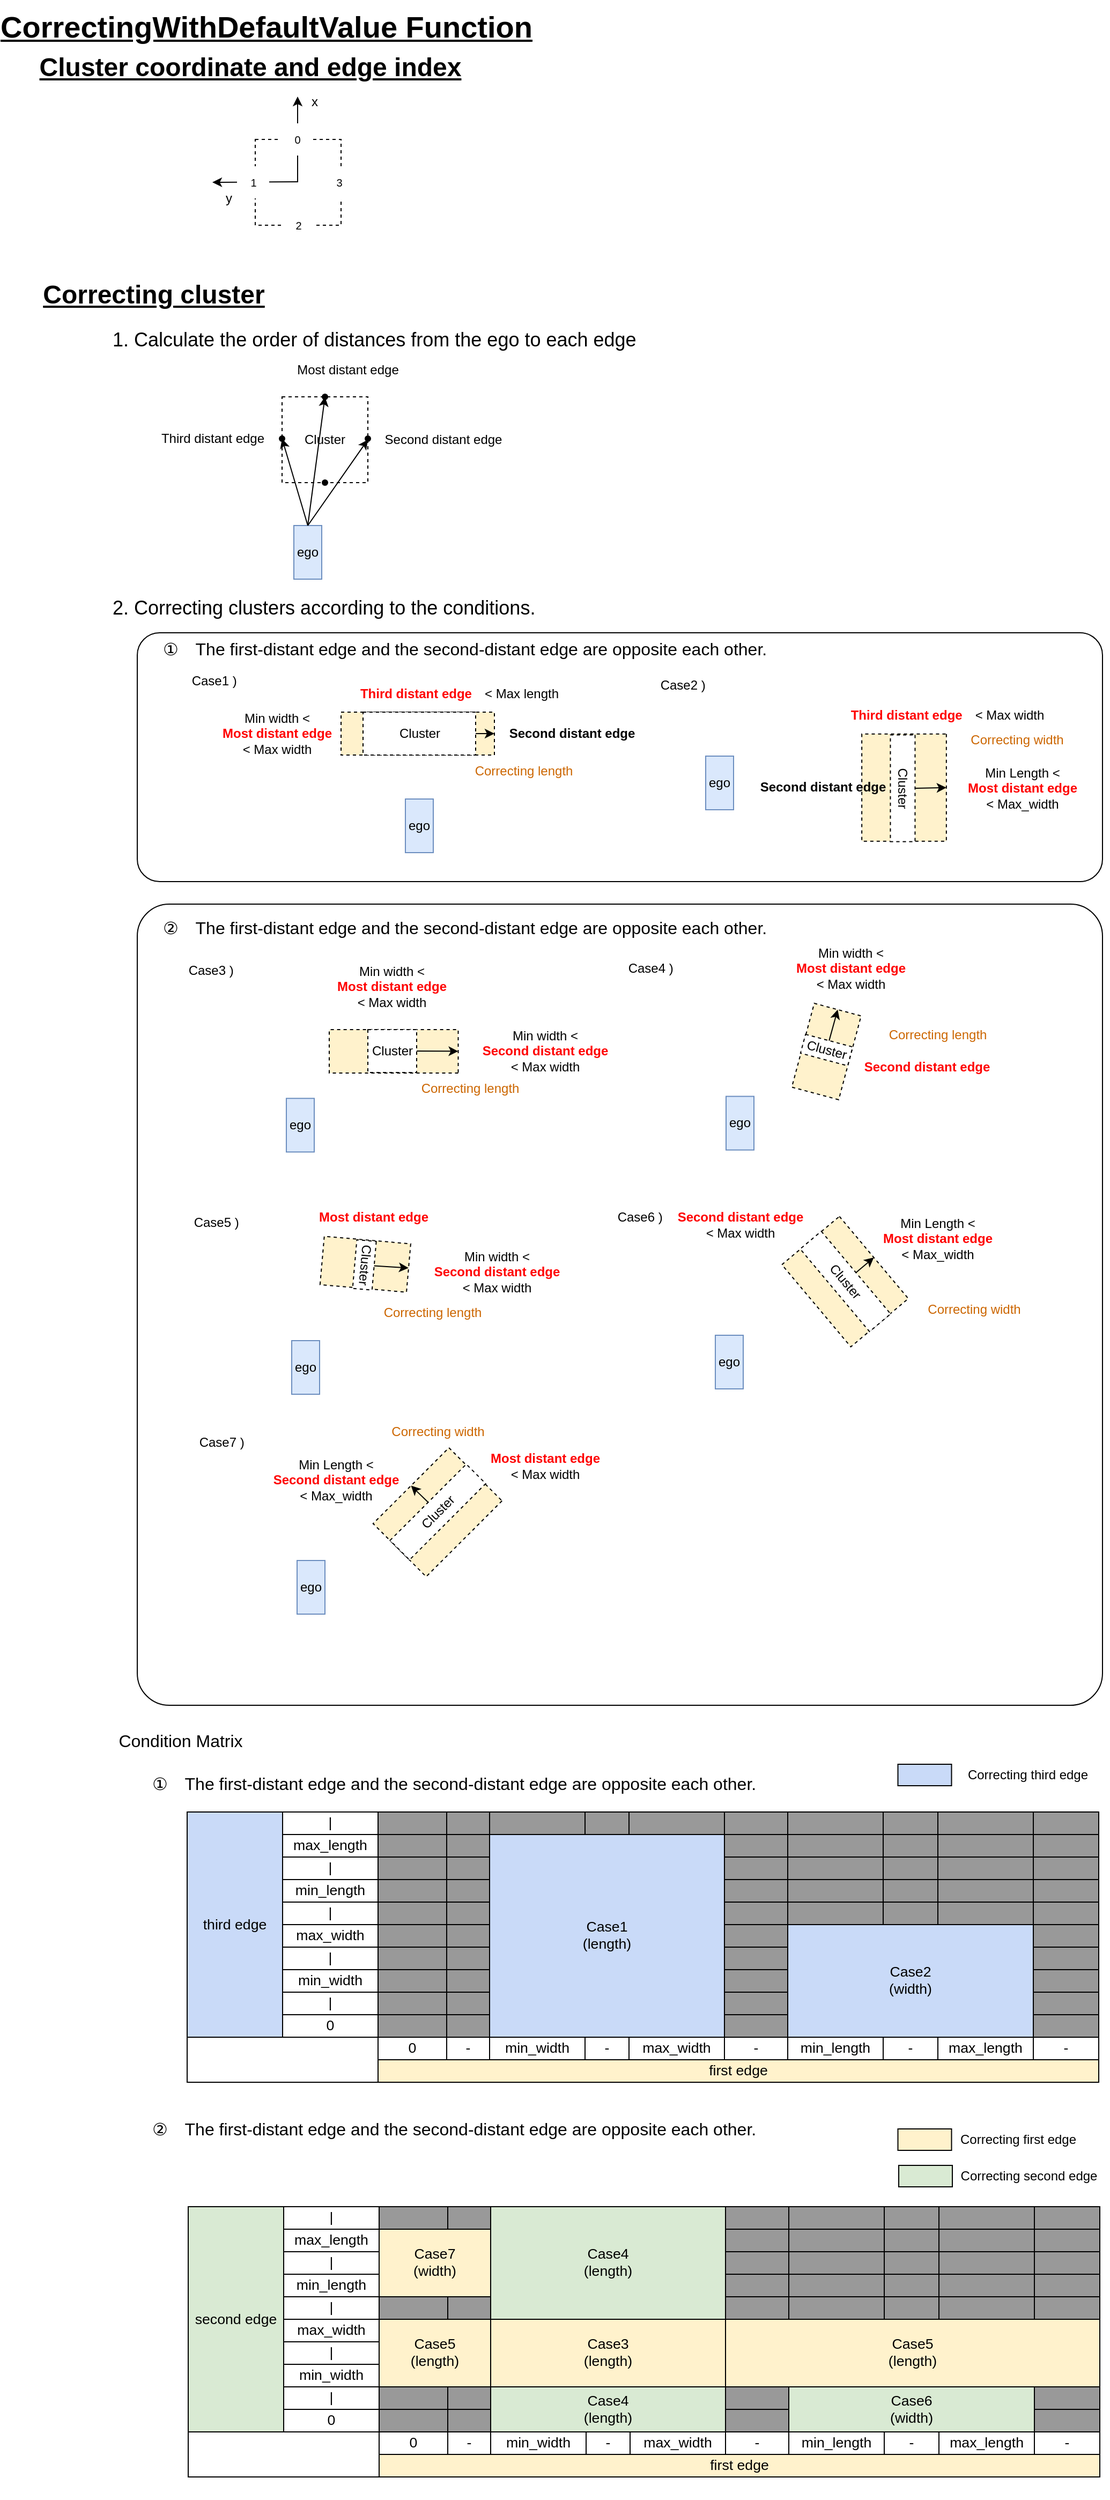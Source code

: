 <mxfile version="28.2.5">
  <diagram name="ページ1" id="j_hMBZld5_05nCal8aB9">
    <mxGraphModel dx="2646" dy="2359" grid="1" gridSize="10" guides="1" tooltips="1" connect="1" arrows="1" fold="1" page="1" pageScale="1" pageWidth="827" pageHeight="1169" math="0" shadow="0">
      <root>
        <mxCell id="0" />
        <mxCell id="1" parent="0" />
        <mxCell id="FwCyTd_7kNOz-foQ6KAE-68" value="" style="rounded=1;whiteSpace=wrap;html=1;arcSize=4;" parent="1" vertex="1">
          <mxGeometry x="90" y="833" width="900" height="747" as="geometry" />
        </mxCell>
        <mxCell id="FwCyTd_7kNOz-foQ6KAE-67" value="" style="rounded=1;whiteSpace=wrap;html=1;arcSize=9;" parent="1" vertex="1">
          <mxGeometry x="90" y="580" width="900" height="232" as="geometry" />
        </mxCell>
        <mxCell id="FwCyTd_7kNOz-foQ6KAE-53" value="" style="rounded=0;whiteSpace=wrap;html=1;dashed=1;fillColor=#fff2cc;strokeColor=#000000;rotation=90;" parent="1" vertex="1">
          <mxGeometry x="755" y="685" width="100" height="78.84" as="geometry" />
        </mxCell>
        <mxCell id="FwCyTd_7kNOz-foQ6KAE-50" value="" style="rounded=0;whiteSpace=wrap;html=1;dashed=1;fillColor=#fff2cc;strokeColor=#000000;" parent="1" vertex="1">
          <mxGeometry x="280" y="654" width="143" height="40" as="geometry" />
        </mxCell>
        <mxCell id="UAOmXshgllg194ChgvtE-7" value="" style="rounded=0;whiteSpace=wrap;html=1;dashed=1;" parent="1" vertex="1">
          <mxGeometry x="200" y="120" width="80" height="80" as="geometry" />
        </mxCell>
        <mxCell id="UAOmXshgllg194ChgvtE-2" value="" style="endArrow=classic;html=1;rounded=0;" parent="1" edge="1">
          <mxGeometry width="50" height="50" relative="1" as="geometry">
            <mxPoint x="239.5" y="160" as="sourcePoint" />
            <mxPoint x="239.5" y="80" as="targetPoint" />
          </mxGeometry>
        </mxCell>
        <mxCell id="FwCyTd_7kNOz-foQ6KAE-1" value="x" style="text;html=1;align=center;verticalAlign=middle;resizable=0;points=[];autosize=1;strokeColor=none;fillColor=none;" parent="1" vertex="1">
          <mxGeometry x="240" y="70" width="30" height="30" as="geometry" />
        </mxCell>
        <mxCell id="FwCyTd_7kNOz-foQ6KAE-2" value="" style="endArrow=classic;html=1;rounded=0;" parent="1" edge="1">
          <mxGeometry width="50" height="50" relative="1" as="geometry">
            <mxPoint x="240" y="159.5" as="sourcePoint" />
            <mxPoint x="160" y="160" as="targetPoint" />
          </mxGeometry>
        </mxCell>
        <mxCell id="FwCyTd_7kNOz-foQ6KAE-3" value="y" style="text;html=1;align=center;verticalAlign=middle;resizable=0;points=[];autosize=1;strokeColor=none;fillColor=none;" parent="1" vertex="1">
          <mxGeometry x="160" y="160" width="30" height="30" as="geometry" />
        </mxCell>
        <mxCell id="FwCyTd_7kNOz-foQ6KAE-4" value="0" style="text;html=1;align=center;verticalAlign=middle;resizable=0;points=[];autosize=1;fontSize=10;fillColor=default;" parent="1" vertex="1">
          <mxGeometry x="224" y="105" width="30" height="30" as="geometry" />
        </mxCell>
        <mxCell id="FwCyTd_7kNOz-foQ6KAE-5" value="1" style="text;html=1;align=center;verticalAlign=middle;resizable=0;points=[];autosize=1;fontSize=10;fillColor=default;" parent="1" vertex="1">
          <mxGeometry x="183" y="145" width="30" height="30" as="geometry" />
        </mxCell>
        <mxCell id="FwCyTd_7kNOz-foQ6KAE-6" value="2" style="text;html=1;align=center;verticalAlign=middle;resizable=0;points=[];autosize=1;fontSize=10;fillColor=default;" parent="1" vertex="1">
          <mxGeometry x="225" y="185" width="30" height="30" as="geometry" />
        </mxCell>
        <mxCell id="FwCyTd_7kNOz-foQ6KAE-7" value="3" style="text;html=1;align=center;verticalAlign=middle;resizable=0;points=[];autosize=1;fontSize=10;fillColor=default;" parent="1" vertex="1">
          <mxGeometry x="263" y="145" width="30" height="30" as="geometry" />
        </mxCell>
        <mxCell id="FwCyTd_7kNOz-foQ6KAE-8" value="Cluster coordinate and edge index" style="text;html=1;align=center;verticalAlign=middle;resizable=0;points=[];autosize=1;strokeColor=none;fillColor=none;fontStyle=5;fontSize=24;" parent="1" vertex="1">
          <mxGeometry y="33" width="390" height="40" as="geometry" />
        </mxCell>
        <mxCell id="FwCyTd_7kNOz-foQ6KAE-9" value="Correcting cluster" style="text;html=1;align=center;verticalAlign=middle;resizable=0;points=[];autosize=1;strokeColor=none;fillColor=none;fontStyle=5;fontSize=24;" parent="1" vertex="1">
          <mxGeometry y="245" width="210" height="40" as="geometry" />
        </mxCell>
        <mxCell id="FwCyTd_7kNOz-foQ6KAE-10" value="Cluster" style="rounded=0;whiteSpace=wrap;html=1;dashed=1;" parent="1" vertex="1">
          <mxGeometry x="225" y="360" width="80" height="80" as="geometry" />
        </mxCell>
        <mxCell id="FwCyTd_7kNOz-foQ6KAE-11" value="1. Calculate the order of distances from the ego to each edge" style="text;whiteSpace=wrap;fontSize=18;" parent="1" vertex="1">
          <mxGeometry x="65" y="290" width="505" height="30" as="geometry" />
        </mxCell>
        <mxCell id="FwCyTd_7kNOz-foQ6KAE-15" value="ego" style="shape=loopLimit;whiteSpace=wrap;html=1;size=0;fillColor=#dae8fc;strokeColor=#6c8ebf;" parent="1" vertex="1">
          <mxGeometry x="236" y="480" width="26" height="50" as="geometry" />
        </mxCell>
        <mxCell id="FwCyTd_7kNOz-foQ6KAE-17" value="" style="endArrow=classic;html=1;rounded=0;exitDx=0;exitDy=0;entryX=0.5;entryY=0;entryDx=0;entryDy=0;" parent="1" source="FwCyTd_7kNOz-foQ6KAE-19" target="FwCyTd_7kNOz-foQ6KAE-10" edge="1">
          <mxGeometry width="50" height="50" relative="1" as="geometry">
            <mxPoint x="346" y="510" as="sourcePoint" />
            <mxPoint x="396" y="460" as="targetPoint" />
          </mxGeometry>
        </mxCell>
        <mxCell id="FwCyTd_7kNOz-foQ6KAE-18" value="Most distant edge" style="text;html=1;align=center;verticalAlign=middle;resizable=0;points=[];autosize=1;strokeColor=none;fillColor=none;" parent="1" vertex="1">
          <mxGeometry x="226" y="320" width="120" height="30" as="geometry" />
        </mxCell>
        <mxCell id="FwCyTd_7kNOz-foQ6KAE-20" value="" style="endArrow=classic;html=1;rounded=0;exitX=0.5;exitY=0;exitDx=0;exitDy=0;entryDx=0;entryDy=0;" parent="1" source="FwCyTd_7kNOz-foQ6KAE-15" target="FwCyTd_7kNOz-foQ6KAE-19" edge="1">
          <mxGeometry width="50" height="50" relative="1" as="geometry">
            <mxPoint x="249" y="480" as="sourcePoint" />
            <mxPoint x="265" y="360" as="targetPoint" />
          </mxGeometry>
        </mxCell>
        <mxCell id="FwCyTd_7kNOz-foQ6KAE-19" value="" style="shape=waypoint;sketch=0;size=6;pointerEvents=1;points=[];fillColor=none;resizable=0;rotatable=0;perimeter=centerPerimeter;snapToPoint=1;" parent="1" vertex="1">
          <mxGeometry x="255" y="350" width="20" height="20" as="geometry" />
        </mxCell>
        <mxCell id="FwCyTd_7kNOz-foQ6KAE-21" value="" style="endArrow=classic;html=1;rounded=0;exitDx=0;exitDy=0;entryX=0.5;entryY=0;entryDx=0;entryDy=0;" parent="1" edge="1">
          <mxGeometry width="50" height="50" relative="1" as="geometry">
            <mxPoint x="266" y="360" as="sourcePoint" />
            <mxPoint x="266" y="360" as="targetPoint" />
          </mxGeometry>
        </mxCell>
        <mxCell id="FwCyTd_7kNOz-foQ6KAE-23" value="" style="shape=waypoint;sketch=0;size=6;pointerEvents=1;points=[];fillColor=none;resizable=0;rotatable=0;perimeter=centerPerimeter;snapToPoint=1;" parent="1" vertex="1">
          <mxGeometry x="215" y="389" width="20" height="20" as="geometry" />
        </mxCell>
        <mxCell id="FwCyTd_7kNOz-foQ6KAE-24" value="" style="shape=waypoint;sketch=0;size=6;pointerEvents=1;points=[];fillColor=none;resizable=0;rotatable=0;perimeter=centerPerimeter;snapToPoint=1;" parent="1" vertex="1">
          <mxGeometry x="295" y="389" width="20" height="20" as="geometry" />
        </mxCell>
        <mxCell id="FwCyTd_7kNOz-foQ6KAE-25" value="" style="shape=waypoint;sketch=0;size=6;pointerEvents=1;points=[];fillColor=none;resizable=0;rotatable=0;perimeter=centerPerimeter;snapToPoint=1;" parent="1" vertex="1">
          <mxGeometry x="255" y="430" width="20" height="20" as="geometry" />
        </mxCell>
        <mxCell id="FwCyTd_7kNOz-foQ6KAE-26" value="Second distant edge" style="text;html=1;align=center;verticalAlign=middle;resizable=0;points=[];autosize=1;strokeColor=none;fillColor=none;" parent="1" vertex="1">
          <mxGeometry x="310" y="385" width="130" height="30" as="geometry" />
        </mxCell>
        <mxCell id="FwCyTd_7kNOz-foQ6KAE-27" value="Third distant edge" style="text;html=1;align=center;verticalAlign=middle;resizable=0;points=[];autosize=1;strokeColor=none;fillColor=none;" parent="1" vertex="1">
          <mxGeometry x="100" y="384" width="120" height="30" as="geometry" />
        </mxCell>
        <mxCell id="FwCyTd_7kNOz-foQ6KAE-28" value="" style="endArrow=classic;html=1;rounded=0;exitX=0.5;exitY=0;exitDx=0;exitDy=0;entryDx=0;entryDy=0;entryX=1;entryY=0.5;" parent="1" source="FwCyTd_7kNOz-foQ6KAE-15" target="FwCyTd_7kNOz-foQ6KAE-10" edge="1">
          <mxGeometry width="50" height="50" relative="1" as="geometry">
            <mxPoint x="266" y="570" as="sourcePoint" />
            <mxPoint x="282" y="450" as="targetPoint" />
          </mxGeometry>
        </mxCell>
        <mxCell id="FwCyTd_7kNOz-foQ6KAE-30" value="" style="endArrow=classic;html=1;rounded=0;exitX=0.5;exitY=0;exitDx=0;exitDy=0;" parent="1" source="FwCyTd_7kNOz-foQ6KAE-15" target="FwCyTd_7kNOz-foQ6KAE-23" edge="1">
          <mxGeometry width="50" height="50" relative="1" as="geometry">
            <mxPoint x="266" y="540" as="sourcePoint" />
            <mxPoint x="322" y="460" as="targetPoint" />
          </mxGeometry>
        </mxCell>
        <mxCell id="FwCyTd_7kNOz-foQ6KAE-31" value="2. Correcting clusters according to the conditions." style="text;whiteSpace=wrap;fontSize=18;" parent="1" vertex="1">
          <mxGeometry x="65" y="540" width="465" height="30" as="geometry" />
        </mxCell>
        <mxCell id="FwCyTd_7kNOz-foQ6KAE-32" value="&lt;font&gt;①&lt;/font&gt;　The first-distant edge and the second-distant edge are opposite each other." style="text;html=1;align=center;verticalAlign=middle;resizable=0;points=[];autosize=1;strokeColor=none;fillColor=none;fontSize=16;" parent="1" vertex="1">
          <mxGeometry x="100" y="580" width="590" height="30" as="geometry" />
        </mxCell>
        <mxCell id="FwCyTd_7kNOz-foQ6KAE-33" value="Cluster" style="rounded=0;whiteSpace=wrap;html=1;dashed=1;" parent="1" vertex="1">
          <mxGeometry x="300.5" y="654" width="105" height="40" as="geometry" />
        </mxCell>
        <mxCell id="FwCyTd_7kNOz-foQ6KAE-34" value="ego" style="shape=loopLimit;whiteSpace=wrap;html=1;size=0;fillColor=#dae8fc;strokeColor=#6c8ebf;" parent="1" vertex="1">
          <mxGeometry x="340" y="735" width="26" height="50" as="geometry" />
        </mxCell>
        <mxCell id="FwCyTd_7kNOz-foQ6KAE-35" value="&lt;div&gt;Min width &amp;lt;&lt;/div&gt;&lt;b&gt;&lt;font style=&quot;color: light-dark(rgb(255, 0, 0), rgb(237, 237, 237));&quot;&gt;Most distant edge&lt;/font&gt;&lt;/b&gt;&lt;div&gt;&amp;lt; Max width&lt;/div&gt;" style="text;html=1;align=center;verticalAlign=middle;resizable=0;points=[];autosize=1;strokeColor=none;fillColor=none;" parent="1" vertex="1">
          <mxGeometry x="155" y="644" width="130" height="60" as="geometry" />
        </mxCell>
        <mxCell id="FwCyTd_7kNOz-foQ6KAE-36" value="&lt;b&gt;Second distant edge&lt;/b&gt;" style="text;html=1;align=center;verticalAlign=middle;resizable=0;points=[];autosize=1;strokeColor=none;fillColor=none;" parent="1" vertex="1">
          <mxGeometry x="425" y="659" width="140" height="30" as="geometry" />
        </mxCell>
        <mxCell id="FwCyTd_7kNOz-foQ6KAE-39" value="Cluster" style="rounded=0;whiteSpace=wrap;html=1;dashed=1;rotation=90;" parent="1" vertex="1">
          <mxGeometry x="753.95" y="713.5" width="99.55" height="23" as="geometry" />
        </mxCell>
        <mxCell id="FwCyTd_7kNOz-foQ6KAE-40" value="ego" style="shape=loopLimit;whiteSpace=wrap;html=1;size=0;fillColor=#dae8fc;strokeColor=#6c8ebf;" parent="1" vertex="1">
          <mxGeometry x="620" y="695" width="26" height="50" as="geometry" />
        </mxCell>
        <mxCell id="FwCyTd_7kNOz-foQ6KAE-42" value="&lt;b&gt;Second distant edge&lt;/b&gt;" style="text;html=1;align=center;verticalAlign=middle;resizable=0;points=[];autosize=1;strokeColor=none;fillColor=none;" parent="1" vertex="1">
          <mxGeometry x="659.25" y="709.42" width="140" height="30" as="geometry" />
        </mxCell>
        <mxCell id="FwCyTd_7kNOz-foQ6KAE-43" value="&lt;b&gt;&lt;font style=&quot;color: rgb(255, 0, 0);&quot;&gt;Third distant edge&lt;/font&gt;&lt;/b&gt;　&amp;lt; Max length" style="text;html=1;align=center;verticalAlign=middle;resizable=0;points=[];autosize=1;strokeColor=none;fillColor=none;" parent="1" vertex="1">
          <mxGeometry x="285" y="622" width="210" height="30" as="geometry" />
        </mxCell>
        <mxCell id="FwCyTd_7kNOz-foQ6KAE-45" value="Case1 )&amp;nbsp;" style="text;html=1;align=center;verticalAlign=middle;resizable=0;points=[];autosize=1;strokeColor=none;fillColor=none;" parent="1" vertex="1">
          <mxGeometry x="128" y="610" width="70" height="30" as="geometry" />
        </mxCell>
        <mxCell id="FwCyTd_7kNOz-foQ6KAE-46" value="Case2 )&amp;nbsp;" style="text;html=1;align=center;verticalAlign=middle;resizable=0;points=[];autosize=1;strokeColor=none;fillColor=none;" parent="1" vertex="1">
          <mxGeometry x="565" y="614" width="70" height="30" as="geometry" />
        </mxCell>
        <mxCell id="FwCyTd_7kNOz-foQ6KAE-48" value="&lt;div&gt;Min Length &amp;lt;&lt;/div&gt;&lt;b&gt;&lt;font style=&quot;color: rgb(255, 0, 0);&quot;&gt;Most distant edge&lt;/font&gt;&lt;/b&gt;&lt;div&gt;&amp;lt; Max_width&lt;/div&gt;" style="text;html=1;align=center;verticalAlign=middle;resizable=0;points=[];autosize=1;strokeColor=none;fillColor=none;" parent="1" vertex="1">
          <mxGeometry x="850" y="695" width="130" height="60" as="geometry" />
        </mxCell>
        <mxCell id="FwCyTd_7kNOz-foQ6KAE-49" value="&lt;font style=&quot;color: rgb(255, 0, 0);&quot;&gt;&lt;b&gt;Third distant edge&lt;/b&gt;&lt;/font&gt;　&amp;lt; Max width" style="text;html=1;align=center;verticalAlign=middle;resizable=0;points=[];autosize=1;strokeColor=none;fillColor=none;" parent="1" vertex="1">
          <mxGeometry x="745" y="642" width="200" height="30" as="geometry" />
        </mxCell>
        <mxCell id="FwCyTd_7kNOz-foQ6KAE-51" value="" style="endArrow=classic;html=1;rounded=0;exitX=1;exitY=0.5;exitDx=0;exitDy=0;entryX=1;entryY=0.5;entryDx=0;entryDy=0;" parent="1" source="FwCyTd_7kNOz-foQ6KAE-33" target="FwCyTd_7kNOz-foQ6KAE-50" edge="1">
          <mxGeometry width="50" height="50" relative="1" as="geometry">
            <mxPoint x="480" y="812" as="sourcePoint" />
            <mxPoint x="530" y="762" as="targetPoint" />
          </mxGeometry>
        </mxCell>
        <mxCell id="FwCyTd_7kNOz-foQ6KAE-52" value="Correcting length" style="text;html=1;align=center;verticalAlign=middle;resizable=0;points=[];autosize=1;strokeColor=none;fillColor=none;fontColor=#CC6600;" parent="1" vertex="1">
          <mxGeometry x="395" y="694" width="110" height="30" as="geometry" />
        </mxCell>
        <mxCell id="FwCyTd_7kNOz-foQ6KAE-55" value="" style="endArrow=classic;html=1;rounded=0;exitX=0.5;exitY=0;exitDx=0;exitDy=0;entryX=0.5;entryY=0;entryDx=0;entryDy=0;" parent="1" source="FwCyTd_7kNOz-foQ6KAE-39" target="FwCyTd_7kNOz-foQ6KAE-53" edge="1">
          <mxGeometry width="50" height="50" relative="1" as="geometry">
            <mxPoint x="760.505" y="610" as="sourcePoint" />
            <mxPoint x="760.505" y="576.33" as="targetPoint" />
          </mxGeometry>
        </mxCell>
        <mxCell id="FwCyTd_7kNOz-foQ6KAE-56" value="Correcting width" style="text;html=1;align=center;verticalAlign=middle;resizable=0;points=[];autosize=1;strokeColor=none;fillColor=none;fontColor=#CC6600;" parent="1" vertex="1">
          <mxGeometry x="855" y="665" width="110" height="30" as="geometry" />
        </mxCell>
        <mxCell id="FwCyTd_7kNOz-foQ6KAE-57" value="&lt;font&gt;②&lt;/font&gt;　The first-distant edge and the second-distant edge are opposite each other." style="text;html=1;align=center;verticalAlign=middle;resizable=0;points=[];autosize=1;strokeColor=none;fillColor=none;fontSize=16;" parent="1" vertex="1">
          <mxGeometry x="100" y="840" width="590" height="30" as="geometry" />
        </mxCell>
        <mxCell id="FwCyTd_7kNOz-foQ6KAE-58" value="Case3 )&amp;nbsp;" style="text;html=1;align=center;verticalAlign=middle;resizable=0;points=[];autosize=1;strokeColor=none;fillColor=none;" parent="1" vertex="1">
          <mxGeometry x="125" y="880" width="70" height="30" as="geometry" />
        </mxCell>
        <mxCell id="FwCyTd_7kNOz-foQ6KAE-59" value="ego" style="shape=loopLimit;whiteSpace=wrap;html=1;size=0;fillColor=#dae8fc;strokeColor=#6c8ebf;" parent="1" vertex="1">
          <mxGeometry x="229" y="1014.1" width="26" height="50" as="geometry" />
        </mxCell>
        <mxCell id="FwCyTd_7kNOz-foQ6KAE-61" value="" style="rounded=0;whiteSpace=wrap;html=1;dashed=1;fillColor=#fff2cc;strokeColor=#000000;rotation=-180;" parent="1" vertex="1">
          <mxGeometry x="269" y="950" width="120.25" height="40.44" as="geometry" />
        </mxCell>
        <mxCell id="FwCyTd_7kNOz-foQ6KAE-62" value="Cluster" style="rounded=0;whiteSpace=wrap;html=1;dashed=1;" parent="1" vertex="1">
          <mxGeometry x="305" y="950" width="45.5" height="40" as="geometry" />
        </mxCell>
        <mxCell id="FwCyTd_7kNOz-foQ6KAE-64" value="&lt;div&gt;Min width &amp;lt;&lt;/div&gt;&lt;b&gt;&lt;font style=&quot;color: light-dark(rgb(255, 0, 0), rgb(237, 237, 237));&quot;&gt;Most distant edge&lt;/font&gt;&lt;/b&gt;&lt;div&gt;&amp;lt; Max width&lt;/div&gt;" style="text;html=1;align=center;verticalAlign=middle;resizable=0;points=[];autosize=1;strokeColor=none;fillColor=none;" parent="1" vertex="1">
          <mxGeometry x="262" y="880" width="130" height="60" as="geometry" />
        </mxCell>
        <mxCell id="FwCyTd_7kNOz-foQ6KAE-65" value="" style="endArrow=classic;html=1;rounded=0;entryX=0;entryY=0.5;entryDx=0;entryDy=0;exitX=1;exitY=0.5;exitDx=0;exitDy=0;" parent="1" source="FwCyTd_7kNOz-foQ6KAE-62" target="FwCyTd_7kNOz-foQ6KAE-61" edge="1">
          <mxGeometry width="50" height="50" relative="1" as="geometry">
            <mxPoint x="495.75" y="1203.75" as="sourcePoint" />
            <mxPoint x="185.03" y="1183.75" as="targetPoint" />
          </mxGeometry>
        </mxCell>
        <mxCell id="FwCyTd_7kNOz-foQ6KAE-69" value="&lt;div&gt;Min width &amp;lt;&lt;/div&gt;&lt;b&gt;&lt;font style=&quot;color: light-dark(rgb(255, 0, 0), rgb(237, 237, 237));&quot;&gt;Second distant edge&lt;/font&gt;&lt;/b&gt;&lt;div&gt;&amp;lt; Max width&lt;/div&gt;" style="text;html=1;align=center;verticalAlign=middle;resizable=0;points=[];autosize=1;strokeColor=none;fillColor=none;" parent="1" vertex="1">
          <mxGeometry x="400" y="940" width="140" height="60" as="geometry" />
        </mxCell>
        <mxCell id="FwCyTd_7kNOz-foQ6KAE-70" value="Correcting length" style="text;html=1;align=center;verticalAlign=middle;resizable=0;points=[];autosize=1;strokeColor=none;fillColor=none;fontColor=#CC6600;" parent="1" vertex="1">
          <mxGeometry x="345" y="990.44" width="110" height="30" as="geometry" />
        </mxCell>
        <mxCell id="FwCyTd_7kNOz-foQ6KAE-71" value="Case4 )&amp;nbsp;" style="text;html=1;align=center;verticalAlign=middle;resizable=0;points=[];autosize=1;strokeColor=none;fillColor=none;" parent="1" vertex="1">
          <mxGeometry x="535" y="878.17" width="70" height="30" as="geometry" />
        </mxCell>
        <mxCell id="FwCyTd_7kNOz-foQ6KAE-72" value="ego" style="shape=loopLimit;whiteSpace=wrap;html=1;size=0;fillColor=#dae8fc;strokeColor=#6c8ebf;" parent="1" vertex="1">
          <mxGeometry x="639" y="1012.27" width="26" height="50" as="geometry" />
        </mxCell>
        <mxCell id="FwCyTd_7kNOz-foQ6KAE-75" value="&lt;div&gt;Min width &amp;lt;&lt;/div&gt;&lt;b&gt;&lt;font style=&quot;color: light-dark(rgb(255, 0, 0), rgb(237, 237, 237));&quot;&gt;Most distant edge&lt;/font&gt;&lt;/b&gt;&lt;div&gt;&amp;lt; Max width&lt;/div&gt;" style="text;html=1;align=center;verticalAlign=middle;resizable=0;points=[];autosize=1;strokeColor=none;fillColor=none;" parent="1" vertex="1">
          <mxGeometry x="690" y="863.17" width="130" height="60" as="geometry" />
        </mxCell>
        <mxCell id="FwCyTd_7kNOz-foQ6KAE-77" value="&lt;div&gt;&lt;b style=&quot;background-color: transparent; color: light-dark(rgb(0, 0, 0), rgb(255, 255, 255));&quot;&gt;&lt;font style=&quot;color: light-dark(rgb(255, 0, 0), rgb(237, 237, 237));&quot;&gt;Second distant edge&lt;/font&gt;&lt;/b&gt;&lt;/div&gt;" style="text;html=1;align=center;verticalAlign=middle;resizable=0;points=[];autosize=1;strokeColor=none;fillColor=none;" parent="1" vertex="1">
          <mxGeometry x="755.5" y="970" width="140" height="30" as="geometry" />
        </mxCell>
        <mxCell id="FwCyTd_7kNOz-foQ6KAE-78" value="Correcting length" style="text;html=1;align=center;verticalAlign=middle;resizable=0;points=[];autosize=1;strokeColor=none;fillColor=none;fontColor=#CC6600;" parent="1" vertex="1">
          <mxGeometry x="780.5" y="940" width="110" height="30" as="geometry" />
        </mxCell>
        <mxCell id="FwCyTd_7kNOz-foQ6KAE-89" value="" style="group;rotation=15;" parent="1" vertex="1" connectable="0">
          <mxGeometry x="710" y="930.0" width="45.5" height="80.88" as="geometry" />
        </mxCell>
        <mxCell id="FwCyTd_7kNOz-foQ6KAE-73" value="" style="rounded=0;whiteSpace=wrap;html=1;dashed=1;fillColor=#fff2cc;strokeColor=#000000;rotation=-165;" parent="FwCyTd_7kNOz-foQ6KAE-89" vertex="1">
          <mxGeometry width="45.25" height="80.88" as="geometry" />
        </mxCell>
        <mxCell id="FwCyTd_7kNOz-foQ6KAE-74" value="Cluster" style="rounded=0;whiteSpace=wrap;html=1;dashed=1;rotation=15;" parent="FwCyTd_7kNOz-foQ6KAE-89" vertex="1">
          <mxGeometry y="30" width="45.5" height="18.17" as="geometry" />
        </mxCell>
        <mxCell id="FwCyTd_7kNOz-foQ6KAE-76" value="" style="endArrow=classic;html=1;rounded=0;entryX=0.5;entryY=1;entryDx=0;entryDy=0;exitX=0.5;exitY=0;exitDx=0;exitDy=0;" parent="FwCyTd_7kNOz-foQ6KAE-89" source="FwCyTd_7kNOz-foQ6KAE-74" target="FwCyTd_7kNOz-foQ6KAE-73" edge="1">
          <mxGeometry width="50" height="50" relative="1" as="geometry">
            <mxPoint x="86" y="6" as="sourcePoint" />
            <mxPoint x="108" as="targetPoint" />
          </mxGeometry>
        </mxCell>
        <mxCell id="FwCyTd_7kNOz-foQ6KAE-90" value="Case5 )&amp;nbsp;" style="text;html=1;align=center;verticalAlign=middle;resizable=0;points=[];autosize=1;strokeColor=none;fillColor=none;" parent="1" vertex="1">
          <mxGeometry x="130" y="1115" width="70" height="30" as="geometry" />
        </mxCell>
        <mxCell id="FwCyTd_7kNOz-foQ6KAE-91" value="ego" style="shape=loopLimit;whiteSpace=wrap;html=1;size=0;fillColor=#dae8fc;strokeColor=#6c8ebf;" parent="1" vertex="1">
          <mxGeometry x="234" y="1240" width="26" height="50" as="geometry" />
        </mxCell>
        <mxCell id="FwCyTd_7kNOz-foQ6KAE-92" value="&lt;div&gt;Min width &amp;lt;&lt;/div&gt;&lt;b&gt;&lt;font style=&quot;color: light-dark(rgb(255, 0, 0), rgb(237, 237, 237));&quot;&gt;Second distant edge&lt;/font&gt;&lt;/b&gt;&lt;div&gt;&amp;lt; Max width&lt;/div&gt;" style="text;html=1;align=center;verticalAlign=middle;resizable=0;points=[];autosize=1;strokeColor=none;fillColor=none;" parent="1" vertex="1">
          <mxGeometry x="354.5" y="1146.34" width="140" height="60" as="geometry" />
        </mxCell>
        <mxCell id="FwCyTd_7kNOz-foQ6KAE-93" value="&lt;div&gt;&lt;b style=&quot;background-color: transparent; color: light-dark(rgb(0, 0, 0), rgb(255, 255, 255));&quot;&gt;&lt;font style=&quot;color: light-dark(rgb(255, 0, 0), rgb(237, 237, 237));&quot;&gt;Most distant edge&lt;/font&gt;&lt;/b&gt;&lt;/div&gt;" style="text;html=1;align=center;verticalAlign=middle;resizable=0;points=[];autosize=1;strokeColor=none;fillColor=none;" parent="1" vertex="1">
          <mxGeometry x="245" y="1110" width="130" height="30" as="geometry" />
        </mxCell>
        <mxCell id="FwCyTd_7kNOz-foQ6KAE-94" value="Correcting length" style="text;html=1;align=center;verticalAlign=middle;resizable=0;points=[];autosize=1;strokeColor=none;fillColor=none;fontColor=#CC6600;" parent="1" vertex="1">
          <mxGeometry x="309.5" y="1199.08" width="110" height="30" as="geometry" />
        </mxCell>
        <mxCell id="FwCyTd_7kNOz-foQ6KAE-100" value="" style="group;rotation=5;" parent="1" vertex="1" connectable="0">
          <mxGeometry x="262.065" y="1146.335" width="80.88" height="45.5" as="geometry" />
        </mxCell>
        <mxCell id="FwCyTd_7kNOz-foQ6KAE-96" value="" style="rounded=0;whiteSpace=wrap;html=1;dashed=1;fillColor=#fff2cc;strokeColor=#000000;rotation=-85;container=0;" parent="FwCyTd_7kNOz-foQ6KAE-100" vertex="1">
          <mxGeometry x="18" y="-18" width="45.25" height="80.88" as="geometry" />
        </mxCell>
        <mxCell id="FwCyTd_7kNOz-foQ6KAE-97" value="Cluster" style="rounded=0;whiteSpace=wrap;html=1;dashed=1;rotation=95;container=0;" parent="FwCyTd_7kNOz-foQ6KAE-100" vertex="1">
          <mxGeometry x="17" y="14" width="45.5" height="18.17" as="geometry" />
        </mxCell>
        <mxCell id="FwCyTd_7kNOz-foQ6KAE-98" value="" style="endArrow=classic;html=1;rounded=0;entryX=0.5;entryY=1;entryDx=0;entryDy=0;exitX=0.5;exitY=0;exitDx=0;exitDy=0;" parent="FwCyTd_7kNOz-foQ6KAE-100" source="FwCyTd_7kNOz-foQ6KAE-97" target="FwCyTd_7kNOz-foQ6KAE-96" edge="1">
          <mxGeometry width="50" height="50" relative="1" as="geometry">
            <mxPoint x="156" y="-13" as="sourcePoint" />
            <mxPoint x="161" y="-46" as="targetPoint" />
          </mxGeometry>
        </mxCell>
        <mxCell id="FwCyTd_7kNOz-foQ6KAE-101" value="Case6 )&amp;nbsp;" style="text;html=1;align=center;verticalAlign=middle;resizable=0;points=[];autosize=1;strokeColor=none;fillColor=none;" parent="1" vertex="1">
          <mxGeometry x="525" y="1110" width="70" height="30" as="geometry" />
        </mxCell>
        <mxCell id="FwCyTd_7kNOz-foQ6KAE-102" value="ego" style="shape=loopLimit;whiteSpace=wrap;html=1;size=0;fillColor=#dae8fc;strokeColor=#6c8ebf;" parent="1" vertex="1">
          <mxGeometry x="629" y="1235" width="26" height="50" as="geometry" />
        </mxCell>
        <mxCell id="FwCyTd_7kNOz-foQ6KAE-103" value="&lt;div&gt;&lt;br&gt;&lt;/div&gt;&lt;b&gt;&lt;font style=&quot;color: light-dark(rgb(255, 0, 0), rgb(237, 237, 237));&quot;&gt;Second distant edge&lt;/font&gt;&lt;/b&gt;&lt;div&gt;&amp;lt; Max width&lt;/div&gt;" style="text;html=1;align=center;verticalAlign=middle;resizable=0;points=[];autosize=1;strokeColor=none;fillColor=none;" parent="1" vertex="1">
          <mxGeometry x="582" y="1095" width="140" height="60" as="geometry" />
        </mxCell>
        <mxCell id="FwCyTd_7kNOz-foQ6KAE-105" value="Correcting width" style="text;html=1;align=center;verticalAlign=middle;resizable=0;points=[];autosize=1;strokeColor=none;fillColor=none;fontColor=#CC6600;" parent="1" vertex="1">
          <mxGeometry x="815.2" y="1196.34" width="110" height="30" as="geometry" />
        </mxCell>
        <mxCell id="FwCyTd_7kNOz-foQ6KAE-110" value="&lt;div&gt;Min Length &amp;lt;&lt;/div&gt;&lt;b&gt;&lt;font style=&quot;color: rgb(255, 0, 0);&quot;&gt;Most distant edge&lt;/font&gt;&lt;/b&gt;&lt;div&gt;&amp;lt; Max_width&lt;/div&gt;" style="text;html=1;align=center;verticalAlign=middle;resizable=0;points=[];autosize=1;strokeColor=none;fillColor=none;" parent="1" vertex="1">
          <mxGeometry x="770.5" y="1115" width="130" height="60" as="geometry" />
        </mxCell>
        <mxCell id="FwCyTd_7kNOz-foQ6KAE-117" value="" style="group;rotation=5;" parent="1" vertex="1" connectable="0">
          <mxGeometry x="689.996" y="1124.996" width="120.208" height="120.208" as="geometry" />
        </mxCell>
        <mxCell id="FwCyTd_7kNOz-foQ6KAE-116" value="" style="rounded=0;whiteSpace=wrap;html=1;dashed=1;fillColor=#fff2cc;strokeColor=#000000;rotation=50;" parent="FwCyTd_7kNOz-foQ6KAE-117" vertex="1">
          <mxGeometry x="10" y="25" width="100" height="70" as="geometry" />
        </mxCell>
        <mxCell id="FwCyTd_7kNOz-foQ6KAE-111" value="Cluster" style="rounded=0;whiteSpace=wrap;html=1;dashed=1;rotation=50;" parent="FwCyTd_7kNOz-foQ6KAE-117" vertex="1">
          <mxGeometry x="10" y="47" width="100.58" height="25.66" as="geometry" />
        </mxCell>
        <mxCell id="FwCyTd_7kNOz-foQ6KAE-118" value="" style="endArrow=classic;html=1;rounded=0;entryX=0.5;entryY=0;entryDx=0;entryDy=0;exitX=0.5;exitY=0;exitDx=0;exitDy=0;" parent="FwCyTd_7kNOz-foQ6KAE-117" source="FwCyTd_7kNOz-foQ6KAE-111" target="FwCyTd_7kNOz-foQ6KAE-116" edge="1">
          <mxGeometry width="50" height="50" relative="1" as="geometry">
            <mxPoint x="90.004" y="41.344" as="sourcePoint" />
            <mxPoint x="98.004" y="12.344" as="targetPoint" />
          </mxGeometry>
        </mxCell>
        <mxCell id="FwCyTd_7kNOz-foQ6KAE-120" value="Case7 )&amp;nbsp;" style="text;html=1;align=center;verticalAlign=middle;resizable=0;points=[];autosize=1;strokeColor=none;fillColor=none;" parent="1" vertex="1">
          <mxGeometry x="135" y="1320" width="70" height="30" as="geometry" />
        </mxCell>
        <mxCell id="FwCyTd_7kNOz-foQ6KAE-121" value="ego" style="shape=loopLimit;whiteSpace=wrap;html=1;size=0;fillColor=#dae8fc;strokeColor=#6c8ebf;" parent="1" vertex="1">
          <mxGeometry x="239" y="1445" width="26" height="50" as="geometry" />
        </mxCell>
        <mxCell id="FwCyTd_7kNOz-foQ6KAE-129" value="&lt;div&gt;&lt;br&gt;&lt;/div&gt;&lt;b&gt;&lt;font style=&quot;color: light-dark(rgb(255, 0, 0), rgb(237, 237, 237));&quot;&gt;Most distant edge&lt;/font&gt;&lt;/b&gt;&lt;div&gt;&amp;lt; Max width&lt;/div&gt;" style="text;html=1;align=center;verticalAlign=middle;resizable=0;points=[];autosize=1;strokeColor=none;fillColor=none;" parent="1" vertex="1">
          <mxGeometry x="405" y="1320" width="130" height="60" as="geometry" />
        </mxCell>
        <mxCell id="FwCyTd_7kNOz-foQ6KAE-130" value="Correcting width" style="text;html=1;align=center;verticalAlign=middle;resizable=0;points=[];autosize=1;strokeColor=none;fillColor=none;fontColor=#CC6600;" parent="1" vertex="1">
          <mxGeometry x="315.0" y="1310.0" width="110" height="30" as="geometry" />
        </mxCell>
        <mxCell id="FwCyTd_7kNOz-foQ6KAE-132" value="" style="group;rotation=90;" parent="1" vertex="1" connectable="0">
          <mxGeometry x="309.996" y="1339.996" width="120.208" height="120.208" as="geometry" />
        </mxCell>
        <mxCell id="FwCyTd_7kNOz-foQ6KAE-133" value="" style="rounded=0;whiteSpace=wrap;html=1;dashed=1;fillColor=#fff2cc;strokeColor=#000000;rotation=135;" parent="FwCyTd_7kNOz-foQ6KAE-132" vertex="1">
          <mxGeometry x="10" y="25" width="100" height="70" as="geometry" />
        </mxCell>
        <mxCell id="FwCyTd_7kNOz-foQ6KAE-134" value="Cluster" style="rounded=0;whiteSpace=wrap;html=1;dashed=1;rotation=-45;" parent="FwCyTd_7kNOz-foQ6KAE-132" vertex="1">
          <mxGeometry x="10" y="47" width="100.58" height="25.66" as="geometry" />
        </mxCell>
        <mxCell id="FwCyTd_7kNOz-foQ6KAE-135" value="" style="endArrow=classic;html=1;rounded=0;entryX=0.5;entryY=1;entryDx=0;entryDy=0;exitX=0.5;exitY=0;exitDx=0;exitDy=0;" parent="FwCyTd_7kNOz-foQ6KAE-132" source="FwCyTd_7kNOz-foQ6KAE-134" target="FwCyTd_7kNOz-foQ6KAE-133" edge="1">
          <mxGeometry width="50" height="50" relative="1" as="geometry">
            <mxPoint x="81" y="88" as="sourcePoint" />
            <mxPoint x="111" y="94" as="targetPoint" />
          </mxGeometry>
        </mxCell>
        <mxCell id="FwCyTd_7kNOz-foQ6KAE-131" value="&lt;div&gt;Min Length &amp;lt;&lt;/div&gt;&lt;b&gt;&lt;font style=&quot;color: rgb(255, 0, 0);&quot;&gt;Second distant edge&lt;/font&gt;&lt;/b&gt;&lt;div&gt;&amp;lt; Max_width&lt;/div&gt;" style="text;html=1;align=center;verticalAlign=middle;resizable=0;points=[];autosize=1;strokeColor=none;fillColor=none;" parent="1" vertex="1">
          <mxGeometry x="205" y="1340" width="140" height="60" as="geometry" />
        </mxCell>
        <mxCell id="FwCyTd_7kNOz-foQ6KAE-137" value="CorrectingWithDefaultValue Function" style="text;html=1;align=center;verticalAlign=middle;resizable=0;points=[];autosize=1;strokeColor=none;fillColor=none;fontStyle=5;fontSize=28;" parent="1" vertex="1">
          <mxGeometry x="-30" y="-10" width="480" height="50" as="geometry" />
        </mxCell>
        <UserObject label="&lt;table xmlns=&quot;http://www.w3.org/1999/xhtml&quot; cellspacing=&quot;0&quot; cellpadding=&quot;0&quot; dir=&quot;ltr&quot; border=&quot;1&quot; style=&quot;table-layout:fixed;font-size:10pt;font-family:Arial;width:0px;border-collapse:collapse;border:none&quot; data-sheets-root=&quot;1&quot; data-sheets-baot=&quot;1&quot;&gt;&lt;colgroup&gt;&lt;col width=&quot;89&quot;&gt;&lt;col width=&quot;89&quot;&gt;&lt;col width=&quot;64&quot;&gt;&lt;col width=&quot;40&quot;&gt;&lt;col width=&quot;89&quot;&gt;&lt;col width=&quot;41&quot;&gt;&lt;col width=&quot;89&quot;&gt;&lt;col width=&quot;59&quot;&gt;&lt;col width=&quot;89&quot;&gt;&lt;col width=&quot;51&quot;&gt;&lt;col width=&quot;89&quot;&gt;&lt;col width=&quot;61&quot;&gt;&lt;/colgroup&gt;&lt;tbody&gt;&lt;tr style=&quot;height:21px;&quot;&gt;&lt;td style=&quot;border-top:1px solid #000000;border-right:1px solid #000000;border-bottom:1px solid #000000;border-left:1px solid #000000;overflow:hidden;padding:2px 3px 2px 3px;vertical-align:middle;background-color:#c9daf8;text-align:center;&quot; rowspan=&quot;10&quot; colspan=&quot;1&quot;&gt;&lt;span&gt;&lt;div style=&quot;max-height:210px&quot;&gt;third edge&lt;/div&gt;&lt;/span&gt;&lt;/td&gt;&lt;td style=&quot;border-top:1px solid #000000;border-right:1px solid #000000;border-bottom:1px solid #000000;overflow:hidden;padding:2px 3px 2px 3px;vertical-align:bottom;text-align:center;&quot;&gt;|&lt;/td&gt;&lt;td style=&quot;border-top:1px solid #000000;border-right:1px solid #000000;border-bottom:1px solid #000000;overflow:hidden;padding:2px 3px 2px 3px;vertical-align:bottom;background-color:#999999;&quot;&gt;&lt;/td&gt;&lt;td style=&quot;border-top:1px solid #000000;border-right:1px solid #000000;border-bottom:1px solid #000000;overflow:hidden;padding:2px 3px 2px 3px;vertical-align:bottom;background-color:#999999;&quot;&gt;&lt;/td&gt;&lt;td style=&quot;border-top:1px solid #000000;border-right:1px solid #000000;border-bottom:1px solid #000000;overflow:hidden;padding:2px 3px 2px 3px;vertical-align:bottom;background-color:#999999;&quot;&gt;&lt;/td&gt;&lt;td style=&quot;border-top:1px solid #000000;border-right:1px solid #000000;border-bottom:1px solid #000000;overflow:hidden;padding:2px 3px 2px 3px;vertical-align:bottom;background-color:#999999;&quot;&gt;&lt;/td&gt;&lt;td style=&quot;border-top:1px solid #000000;border-right:1px solid #000000;border-bottom:1px solid #000000;overflow:hidden;padding:2px 3px 2px 3px;vertical-align:bottom;background-color:#999999;&quot;&gt;&lt;/td&gt;&lt;td style=&quot;border-top:1px solid #000000;border-right:1px solid #000000;border-bottom:1px solid #000000;overflow:hidden;padding:2px 3px 2px 3px;vertical-align:bottom;background-color:#999999;&quot;&gt;&lt;/td&gt;&lt;td style=&quot;border-top:1px solid #000000;border-right:1px solid #000000;border-bottom:1px solid #000000;overflow:hidden;padding:2px 3px 2px 3px;vertical-align:bottom;background-color:#999999;&quot;&gt;&lt;/td&gt;&lt;td style=&quot;border-top:1px solid #000000;border-right:1px solid #000000;border-bottom:1px solid #000000;overflow:hidden;padding:2px 3px 2px 3px;vertical-align:bottom;background-color:#999999;&quot;&gt;&lt;/td&gt;&lt;td style=&quot;border-top:1px solid #000000;border-right:1px solid #000000;border-bottom:1px solid #000000;overflow:hidden;padding:2px 3px 2px 3px;vertical-align:bottom;background-color:#999999;&quot;&gt;&lt;/td&gt;&lt;td style=&quot;border-top:1px solid #000000;border-right:1px solid #000000;border-bottom:1px solid #000000;overflow:hidden;padding:2px 3px 2px 3px;vertical-align:bottom;background-color:#999999;&quot;&gt;&lt;/td&gt;&lt;/tr&gt;&lt;tr style=&quot;height:21px;&quot;&gt;&lt;td style=&quot;border-right:1px solid #000000;border-bottom:1px solid #000000;overflow:hidden;padding:2px 3px 2px 3px;vertical-align:bottom;text-align:center;&quot;&gt;max_length&lt;/td&gt;&lt;td style=&quot;border-right:1px solid #000000;border-bottom:1px solid #000000;overflow:hidden;padding:2px 3px 2px 3px;vertical-align:bottom;background-color:#999999;&quot;&gt;&lt;/td&gt;&lt;td style=&quot;border-right:1px solid #000000;border-bottom:1px solid #000000;overflow:hidden;padding:2px 3px 2px 3px;vertical-align:bottom;background-color:#999999;&quot;&gt;&lt;/td&gt;&lt;td style=&quot;border-right:1px solid #000000;border-bottom:1px solid #000000;overflow:hidden;padding:2px 3px 2px 3px;vertical-align:middle;background-color:#c9daf8;text-align:center;&quot; rowspan=&quot;9&quot; colspan=&quot;3&quot;&gt;&lt;span&gt;&lt;div style=&quot;max-height:189px&quot;&gt;Case1&lt;br&gt;(length)&lt;/div&gt;&lt;/span&gt;&lt;/td&gt;&lt;td style=&quot;border-right:1px solid #000000;border-bottom:1px solid #000000;overflow:hidden;padding:2px 3px 2px 3px;vertical-align:bottom;background-color:#999999;&quot;&gt;&lt;/td&gt;&lt;td style=&quot;border-right:1px solid #000000;border-bottom:1px solid #000000;overflow:hidden;padding:2px 3px 2px 3px;vertical-align:bottom;background-color:#999999;&quot;&gt;&lt;/td&gt;&lt;td style=&quot;border-right:1px solid #000000;border-bottom:1px solid #000000;overflow:hidden;padding:2px 3px 2px 3px;vertical-align:bottom;background-color:#999999;&quot;&gt;&lt;/td&gt;&lt;td style=&quot;border-right:1px solid #000000;border-bottom:1px solid #000000;overflow:hidden;padding:2px 3px 2px 3px;vertical-align:bottom;background-color:#999999;&quot;&gt;&lt;/td&gt;&lt;td style=&quot;border-right:1px solid #000000;border-bottom:1px solid #000000;overflow:hidden;padding:2px 3px 2px 3px;vertical-align:bottom;background-color:#999999;&quot;&gt;&lt;/td&gt;&lt;/tr&gt;&lt;tr style=&quot;height:21px;&quot;&gt;&lt;td style=&quot;border-right:1px solid #000000;border-bottom:1px solid #000000;overflow:hidden;padding:2px 3px 2px 3px;vertical-align:bottom;text-align:center;&quot;&gt;|&lt;/td&gt;&lt;td style=&quot;border-right:1px solid #000000;border-bottom:1px solid #000000;overflow:hidden;padding:2px 3px 2px 3px;vertical-align:bottom;background-color:#999999;&quot;&gt;&lt;/td&gt;&lt;td style=&quot;border-right:1px solid #000000;border-bottom:1px solid #000000;overflow:hidden;padding:2px 3px 2px 3px;vertical-align:bottom;background-color:#999999;&quot;&gt;&lt;/td&gt;&lt;td style=&quot;border-right:1px solid #000000;border-bottom:1px solid #000000;overflow:hidden;padding:2px 3px 2px 3px;vertical-align:bottom;background-color:#999999;&quot;&gt;&lt;/td&gt;&lt;td style=&quot;border-right:1px solid #000000;border-bottom:1px solid #000000;overflow:hidden;padding:2px 3px 2px 3px;vertical-align:bottom;background-color:#999999;&quot;&gt;&lt;/td&gt;&lt;td style=&quot;border-right:1px solid #000000;border-bottom:1px solid #000000;overflow:hidden;padding:2px 3px 2px 3px;vertical-align:bottom;background-color:#999999;&quot;&gt;&lt;/td&gt;&lt;td style=&quot;border-right:1px solid #000000;border-bottom:1px solid #000000;overflow:hidden;padding:2px 3px 2px 3px;vertical-align:bottom;background-color:#999999;&quot;&gt;&lt;/td&gt;&lt;td style=&quot;border-right:1px solid #000000;border-bottom:1px solid #000000;overflow:hidden;padding:2px 3px 2px 3px;vertical-align:bottom;background-color:#999999;&quot;&gt;&lt;/td&gt;&lt;/tr&gt;&lt;tr style=&quot;height:21px;&quot;&gt;&lt;td style=&quot;border-right:1px solid #000000;border-bottom:1px solid #000000;overflow:hidden;padding:2px 3px 2px 3px;vertical-align:bottom;text-align:center;&quot;&gt;min_length&lt;/td&gt;&lt;td style=&quot;border-right:1px solid #000000;border-bottom:1px solid #000000;overflow:hidden;padding:2px 3px 2px 3px;vertical-align:bottom;background-color:#999999;&quot;&gt;&lt;/td&gt;&lt;td style=&quot;border-right:1px solid #000000;border-bottom:1px solid #000000;overflow:hidden;padding:2px 3px 2px 3px;vertical-align:bottom;background-color:#999999;&quot;&gt;&lt;/td&gt;&lt;td style=&quot;border-right:1px solid #000000;border-bottom:1px solid #000000;overflow:hidden;padding:2px 3px 2px 3px;vertical-align:bottom;background-color:#999999;&quot;&gt;&lt;/td&gt;&lt;td style=&quot;border-right:1px solid #000000;border-bottom:1px solid #000000;overflow:hidden;padding:2px 3px 2px 3px;vertical-align:bottom;background-color:#999999;&quot;&gt;&lt;/td&gt;&lt;td style=&quot;border-right:1px solid #000000;border-bottom:1px solid #000000;overflow:hidden;padding:2px 3px 2px 3px;vertical-align:bottom;background-color:#999999;&quot;&gt;&lt;/td&gt;&lt;td style=&quot;border-right:1px solid #000000;border-bottom:1px solid #000000;overflow:hidden;padding:2px 3px 2px 3px;vertical-align:bottom;background-color:#999999;&quot;&gt;&lt;/td&gt;&lt;td style=&quot;border-right:1px solid #000000;border-bottom:1px solid #000000;overflow:hidden;padding:2px 3px 2px 3px;vertical-align:bottom;background-color:#999999;&quot;&gt;&lt;/td&gt;&lt;/tr&gt;&lt;tr style=&quot;height:21px;&quot;&gt;&lt;td style=&quot;border-right:1px solid #000000;border-bottom:1px solid #000000;overflow:hidden;padding:2px 3px 2px 3px;vertical-align:bottom;text-align:center;&quot;&gt;|&lt;/td&gt;&lt;td style=&quot;border-right:1px solid #000000;border-bottom:1px solid #000000;overflow:hidden;padding:2px 3px 2px 3px;vertical-align:bottom;background-color:#999999;&quot;&gt;&lt;/td&gt;&lt;td style=&quot;border-right:1px solid #000000;border-bottom:1px solid #000000;overflow:hidden;padding:2px 3px 2px 3px;vertical-align:bottom;background-color:#999999;&quot;&gt;&lt;/td&gt;&lt;td style=&quot;border-right:1px solid #000000;border-bottom:1px solid #000000;overflow:hidden;padding:2px 3px 2px 3px;vertical-align:bottom;background-color:#999999;&quot;&gt;&lt;/td&gt;&lt;td style=&quot;border-right:1px solid #000000;border-bottom:1px solid #000000;overflow:hidden;padding:2px 3px 2px 3px;vertical-align:bottom;background-color:#999999;&quot;&gt;&lt;/td&gt;&lt;td style=&quot;border-right:1px solid #000000;border-bottom:1px solid #000000;overflow:hidden;padding:2px 3px 2px 3px;vertical-align:bottom;background-color:#999999;&quot;&gt;&lt;/td&gt;&lt;td style=&quot;border-right:1px solid #000000;border-bottom:1px solid #000000;overflow:hidden;padding:2px 3px 2px 3px;vertical-align:bottom;background-color:#999999;&quot;&gt;&lt;/td&gt;&lt;td style=&quot;border-right:1px solid #000000;border-bottom:1px solid #000000;overflow:hidden;padding:2px 3px 2px 3px;vertical-align:bottom;background-color:#999999;&quot;&gt;&lt;/td&gt;&lt;/tr&gt;&lt;tr style=&quot;height:21px;&quot;&gt;&lt;td style=&quot;border-right:1px solid #000000;border-bottom:1px solid #000000;overflow:hidden;padding:2px 3px 2px 3px;vertical-align:bottom;text-align:center;&quot;&gt;max_width&lt;/td&gt;&lt;td style=&quot;border-right:1px solid #000000;border-bottom:1px solid #000000;overflow:hidden;padding:2px 3px 2px 3px;vertical-align:bottom;background-color:#999999;&quot;&gt;&lt;/td&gt;&lt;td style=&quot;border-right:1px solid #000000;border-bottom:1px solid #000000;overflow:hidden;padding:2px 3px 2px 3px;vertical-align:bottom;background-color:#999999;&quot;&gt;&lt;/td&gt;&lt;td style=&quot;border-right:1px solid #000000;border-bottom:1px solid #000000;overflow:hidden;padding:2px 3px 2px 3px;vertical-align:bottom;background-color:#999999;&quot;&gt;&lt;/td&gt;&lt;td style=&quot;border-right:1px solid #000000;border-bottom:1px solid #000000;overflow:hidden;padding:2px 3px 2px 3px;vertical-align:middle;background-color:#c9daf8;text-align:center;&quot; rowspan=&quot;5&quot; colspan=&quot;3&quot;&gt;&lt;span&gt;&lt;div style=&quot;max-height:105px&quot;&gt;Case2&lt;br&gt;(width) &lt;/div&gt;&lt;/span&gt;&lt;/td&gt;&lt;td style=&quot;border-right:1px solid #000000;border-bottom:1px solid #000000;overflow:hidden;padding:2px 3px 2px 3px;vertical-align:bottom;background-color:#999999;&quot;&gt;&lt;/td&gt;&lt;/tr&gt;&lt;tr style=&quot;height:21px;&quot;&gt;&lt;td style=&quot;border-right:1px solid #000000;border-bottom:1px solid #000000;overflow:hidden;padding:2px 3px 2px 3px;vertical-align:bottom;text-align:center;&quot;&gt;|&lt;/td&gt;&lt;td style=&quot;border-right:1px solid #000000;border-bottom:1px solid #000000;overflow:hidden;padding:2px 3px 2px 3px;vertical-align:bottom;background-color:#999999;&quot;&gt;&lt;/td&gt;&lt;td style=&quot;border-right:1px solid #000000;border-bottom:1px solid #000000;overflow:hidden;padding:2px 3px 2px 3px;vertical-align:bottom;background-color:#999999;&quot;&gt;&lt;/td&gt;&lt;td style=&quot;border-right:1px solid #000000;border-bottom:1px solid #000000;overflow:hidden;padding:2px 3px 2px 3px;vertical-align:bottom;background-color:#999999;&quot;&gt;&lt;/td&gt;&lt;td style=&quot;border-right:1px solid #000000;border-bottom:1px solid #000000;overflow:hidden;padding:2px 3px 2px 3px;vertical-align:bottom;background-color:#999999;&quot;&gt;&lt;/td&gt;&lt;/tr&gt;&lt;tr style=&quot;height:21px;&quot;&gt;&lt;td style=&quot;border-right:1px solid #000000;border-bottom:1px solid #000000;overflow:hidden;padding:2px 3px 2px 3px;vertical-align:bottom;text-align:center;&quot;&gt;min_width&lt;/td&gt;&lt;td style=&quot;border-right:1px solid #000000;border-bottom:1px solid #000000;overflow:hidden;padding:2px 3px 2px 3px;vertical-align:bottom;background-color:#999999;&quot;&gt;&lt;/td&gt;&lt;td style=&quot;border-right:1px solid #000000;border-bottom:1px solid #000000;overflow:hidden;padding:2px 3px 2px 3px;vertical-align:bottom;background-color:#999999;&quot;&gt;&lt;/td&gt;&lt;td style=&quot;border-right:1px solid #000000;border-bottom:1px solid #000000;overflow:hidden;padding:2px 3px 2px 3px;vertical-align:bottom;background-color:#999999;&quot;&gt;&lt;/td&gt;&lt;td style=&quot;border-right:1px solid #000000;border-bottom:1px solid #000000;overflow:hidden;padding:2px 3px 2px 3px;vertical-align:bottom;background-color:#999999;&quot;&gt;&lt;/td&gt;&lt;/tr&gt;&lt;tr style=&quot;height:21px;&quot;&gt;&lt;td style=&quot;border-right:1px solid #000000;border-bottom:1px solid #000000;overflow:hidden;padding:2px 3px 2px 3px;vertical-align:bottom;text-align:center;&quot;&gt;|&lt;/td&gt;&lt;td style=&quot;border-right:1px solid #000000;border-bottom:1px solid #000000;overflow:hidden;padding:2px 3px 2px 3px;vertical-align:bottom;background-color:#999999;&quot;&gt;&lt;/td&gt;&lt;td style=&quot;border-right:1px solid #000000;border-bottom:1px solid #000000;overflow:hidden;padding:2px 3px 2px 3px;vertical-align:bottom;background-color:#999999;&quot;&gt;&lt;/td&gt;&lt;td style=&quot;border-right:1px solid #000000;border-bottom:1px solid #000000;overflow:hidden;padding:2px 3px 2px 3px;vertical-align:bottom;background-color:#999999;&quot;&gt;&lt;/td&gt;&lt;td style=&quot;border-right:1px solid #000000;border-bottom:1px solid #000000;overflow:hidden;padding:2px 3px 2px 3px;vertical-align:bottom;background-color:#999999;&quot;&gt;&lt;/td&gt;&lt;/tr&gt;&lt;tr style=&quot;height:21px;&quot;&gt;&lt;td style=&quot;border-right:1px solid #000000;border-bottom:1px solid #000000;overflow:hidden;padding:2px 3px 2px 3px;vertical-align:bottom;text-align:center;&quot;&gt;0&lt;/td&gt;&lt;td style=&quot;border-right:1px solid #000000;border-bottom:1px solid #000000;overflow:hidden;padding:2px 3px 2px 3px;vertical-align:bottom;background-color:#999999;&quot;&gt;&lt;/td&gt;&lt;td style=&quot;border-right:1px solid #000000;border-bottom:1px solid #000000;overflow:hidden;padding:2px 3px 2px 3px;vertical-align:bottom;background-color:#999999;&quot;&gt;&lt;/td&gt;&lt;td style=&quot;border-right:1px solid #000000;border-bottom:1px solid #000000;overflow:hidden;padding:2px 3px 2px 3px;vertical-align:bottom;background-color:#999999;&quot;&gt;&lt;/td&gt;&lt;td style=&quot;border-right:1px solid #000000;border-bottom:1px solid #000000;overflow:hidden;padding:2px 3px 2px 3px;vertical-align:bottom;background-color:#999999;&quot;&gt;&lt;/td&gt;&lt;/tr&gt;&lt;tr style=&quot;height:21px;&quot;&gt;&lt;td style=&quot;border-right:1px solid #000000;border-bottom:1px solid #000000;border-left:1px solid #000000;overflow:hidden;padding:2px 3px 2px 3px;vertical-align:bottom;&quot; rowspan=&quot;2&quot; colspan=&quot;2&quot;&gt;&lt;span&gt;&lt;div style=&quot;max-height:42px&quot;&gt;&lt;/div&gt;&lt;/span&gt;&lt;/td&gt;&lt;td style=&quot;border-right:1px solid #000000;border-bottom:1px solid #000000;overflow:hidden;padding:2px 3px 2px 3px;vertical-align:bottom;text-align:center;&quot;&gt;0&lt;/td&gt;&lt;td style=&quot;border-right:1px solid #000000;border-bottom:1px solid #000000;overflow:hidden;padding:2px 3px 2px 3px;vertical-align:bottom;text-align:center;&quot;&gt;-&lt;/td&gt;&lt;td style=&quot;border-right:1px solid #000000;border-bottom:1px solid #000000;overflow:hidden;padding:2px 3px 2px 3px;vertical-align:bottom;text-align:center;&quot;&gt;min_width&lt;/td&gt;&lt;td style=&quot;border-right:1px solid #000000;border-bottom:1px solid #000000;overflow:hidden;padding:2px 3px 2px 3px;vertical-align:bottom;text-align:center;&quot;&gt;-&lt;/td&gt;&lt;td style=&quot;border-right:1px solid #000000;border-bottom:1px solid #000000;overflow:hidden;padding:2px 3px 2px 3px;vertical-align:bottom;text-align:center;&quot;&gt;max_width&lt;/td&gt;&lt;td style=&quot;border-right:1px solid #000000;border-bottom:1px solid #000000;overflow:hidden;padding:2px 3px 2px 3px;vertical-align:bottom;text-align:center;&quot;&gt;-&lt;/td&gt;&lt;td style=&quot;border-right:1px solid #000000;border-bottom:1px solid #000000;overflow:hidden;padding:2px 3px 2px 3px;vertical-align:bottom;text-align:center;&quot;&gt;min_length&lt;/td&gt;&lt;td style=&quot;border-right:1px solid #000000;border-bottom:1px solid #000000;overflow:hidden;padding:2px 3px 2px 3px;vertical-align:bottom;text-align:center;&quot;&gt;-&lt;/td&gt;&lt;td style=&quot;border-right:1px solid #000000;border-bottom:1px solid #000000;overflow:hidden;padding:2px 3px 2px 3px;vertical-align:bottom;text-align:center;&quot;&gt;max_length&lt;/td&gt;&lt;td style=&quot;border-right:1px solid #000000;border-bottom:1px solid #000000;overflow:hidden;padding:2px 3px 2px 3px;vertical-align:bottom;text-align:center;&quot;&gt;-&lt;/td&gt;&lt;/tr&gt;&lt;tr style=&quot;height:21px;&quot;&gt;&lt;td style=&quot;border-right:1px solid #000000;border-bottom:1px solid #000000;overflow:hidden;padding:2px 3px 2px 3px;vertical-align:bottom;background-color:#fff2cc;text-align:center;&quot; rowspan=&quot;1&quot; colspan=&quot;10&quot;&gt;first edge&lt;/td&gt;&lt;/tr&gt;&lt;/tbody&gt;&lt;/table&gt;" id="FwCyTd_7kNOz-foQ6KAE-139">
          <mxCell style="text;whiteSpace=wrap;html=1;" parent="1" vertex="1">
            <mxGeometry x="134" y="1672" width="560" height="280" as="geometry" />
          </mxCell>
        </UserObject>
        <mxCell id="FwCyTd_7kNOz-foQ6KAE-140" value="&lt;div&gt;&lt;br&gt;&lt;/div&gt;&lt;div&gt;&lt;br&gt;&lt;/div&gt;" style="text;html=1;align=center;verticalAlign=middle;resizable=0;points=[];autosize=1;strokeColor=none;fillColor=none;" parent="1" vertex="1">
          <mxGeometry x="90" y="1593" width="20" height="40" as="geometry" />
        </mxCell>
        <mxCell id="FwCyTd_7kNOz-foQ6KAE-141" value="&lt;font&gt;①&lt;/font&gt;　The first-distant edge and the second-distant edge are opposite each other." style="text;html=1;align=center;verticalAlign=middle;resizable=0;points=[];autosize=1;strokeColor=none;fillColor=none;fontSize=16;" parent="1" vertex="1">
          <mxGeometry x="90" y="1638" width="590" height="30" as="geometry" />
        </mxCell>
        <mxCell id="FwCyTd_7kNOz-foQ6KAE-142" value="&lt;span&gt;Condition Matrix&lt;/span&gt;" style="text;html=1;align=center;verticalAlign=middle;resizable=0;points=[];autosize=1;strokeColor=none;fillColor=none;fontSize=16;" parent="1" vertex="1">
          <mxGeometry x="60" y="1598" width="140" height="30" as="geometry" />
        </mxCell>
        <mxCell id="FwCyTd_7kNOz-foQ6KAE-143" value="" style="whiteSpace=wrap;html=1;labelBackgroundColor=light-dark(rgba(0, 0, 0, 0), #ededed);fontColor=none;noLabel=1;fillColor=light-dark(#c9daf8, #ededed);" parent="1" vertex="1">
          <mxGeometry x="799.25" y="1635" width="50" height="20" as="geometry" />
        </mxCell>
        <mxCell id="FwCyTd_7kNOz-foQ6KAE-144" value="&lt;span&gt;Correcting third edge&lt;/span&gt;" style="text;html=1;align=center;verticalAlign=middle;resizable=0;points=[];autosize=1;strokeColor=none;fillColor=none;fontSize=12;" parent="1" vertex="1">
          <mxGeometry x="850" y="1630" width="140" height="30" as="geometry" />
        </mxCell>
        <mxCell id="FwCyTd_7kNOz-foQ6KAE-145" value="②　The first-distant edge and the second-distant edge are opposite each other." style="text;html=1;align=center;verticalAlign=middle;resizable=0;points=[];autosize=1;strokeColor=none;fillColor=none;fontSize=16;" parent="1" vertex="1">
          <mxGeometry x="90" y="1960" width="590" height="30" as="geometry" />
        </mxCell>
        <UserObject label="&lt;table xmlns=&quot;http://www.w3.org/1999/xhtml&quot; cellspacing=&quot;0&quot; cellpadding=&quot;0&quot; dir=&quot;ltr&quot; border=&quot;1&quot; style=&quot;table-layout:fixed;font-size:10pt;font-family:Arial;width:0px;border-collapse:collapse;border:none&quot; data-sheets-root=&quot;1&quot; data-sheets-baot=&quot;1&quot;&gt;&lt;colgroup&gt;&lt;col width=&quot;89&quot;&gt;&lt;col width=&quot;89&quot;&gt;&lt;col width=&quot;64&quot;&gt;&lt;col width=&quot;40&quot;&gt;&lt;col width=&quot;89&quot;&gt;&lt;col width=&quot;41&quot;&gt;&lt;col width=&quot;89&quot;&gt;&lt;col width=&quot;59&quot;&gt;&lt;col width=&quot;89&quot;&gt;&lt;col width=&quot;51&quot;&gt;&lt;col width=&quot;89&quot;&gt;&lt;col width=&quot;61&quot;&gt;&lt;/colgroup&gt;&lt;tbody&gt;&lt;tr style=&quot;height:21px;&quot;&gt;&lt;td style=&quot;border-top:1px solid #000000;border-right:1px solid #000000;border-bottom:1px solid #000000;border-left:1px solid #000000;overflow:hidden;padding:2px 3px 2px 3px;vertical-align:middle;background-color:#d9ead3;text-align:center;&quot; rowspan=&quot;10&quot; colspan=&quot;1&quot;&gt;&lt;span&gt;&lt;div style=&quot;max-height:210px&quot;&gt;second edge&lt;/div&gt;&lt;/span&gt;&lt;/td&gt;&lt;td style=&quot;border-top:1px solid #000000;border-right:1px solid #000000;border-bottom:1px solid #000000;overflow:hidden;padding:2px 3px 2px 3px;vertical-align:bottom;text-align:center;&quot;&gt;|&lt;/td&gt;&lt;td style=&quot;border-top:1px solid #000000;border-right:1px solid #000000;border-bottom:1px solid #000000;overflow:hidden;padding:2px 3px 2px 3px;vertical-align:bottom;background-color:#999999;&quot;&gt;&lt;/td&gt;&lt;td style=&quot;border-top:1px solid #000000;border-right:1px solid #000000;border-bottom:1px solid #000000;overflow:hidden;padding:2px 3px 2px 3px;vertical-align:bottom;background-color:#999999;&quot;&gt;&lt;/td&gt;&lt;td style=&quot;border-top:1px solid #000000;border-right:1px solid #000000;border-bottom:1px solid #000000;overflow:hidden;padding:2px 3px 2px 3px;vertical-align:middle;background-color:#d9ead3;text-align:center;&quot; rowspan=&quot;5&quot; colspan=&quot;3&quot;&gt;&lt;span&gt;&lt;div style=&quot;max-height:105px&quot;&gt;Case4&lt;br&gt;(length)&lt;/div&gt;&lt;/span&gt;&lt;/td&gt;&lt;td style=&quot;border-top:1px solid #000000;border-right:1px solid #000000;border-bottom:1px solid #000000;overflow:hidden;padding:2px 3px 2px 3px;vertical-align:bottom;background-color:#999999;&quot;&gt;&lt;/td&gt;&lt;td style=&quot;border-top:1px solid #000000;border-right:1px solid #000000;border-bottom:1px solid #000000;overflow:hidden;padding:2px 3px 2px 3px;vertical-align:bottom;background-color:#999999;&quot;&gt;&lt;/td&gt;&lt;td style=&quot;border-top:1px solid #000000;border-right:1px solid #000000;border-bottom:1px solid #000000;overflow:hidden;padding:2px 3px 2px 3px;vertical-align:bottom;background-color:#999999;&quot;&gt;&lt;/td&gt;&lt;td style=&quot;border-top:1px solid #000000;border-right:1px solid #000000;border-bottom:1px solid #000000;overflow:hidden;padding:2px 3px 2px 3px;vertical-align:bottom;background-color:#999999;&quot;&gt;&lt;/td&gt;&lt;td style=&quot;border-top:1px solid #000000;border-right:1px solid #000000;border-bottom:1px solid #000000;overflow:hidden;padding:2px 3px 2px 3px;vertical-align:bottom;background-color:#999999;&quot;&gt;&lt;/td&gt;&lt;/tr&gt;&lt;tr style=&quot;height:21px;&quot;&gt;&lt;td style=&quot;border-right:1px solid #000000;border-bottom:1px solid #000000;overflow:hidden;padding:2px 3px 2px 3px;vertical-align:bottom;text-align:center;&quot;&gt;max_length&lt;/td&gt;&lt;td style=&quot;border-right:1px solid #000000;border-bottom:1px solid #000000;overflow:hidden;padding:2px 3px 2px 3px;vertical-align:middle;background-color:#fff2cc;text-align:center;&quot; rowspan=&quot;3&quot; colspan=&quot;2&quot;&gt;&lt;span&gt;&lt;div style=&quot;max-height:63px&quot;&gt;Case7&lt;br&gt;(width)&lt;/div&gt;&lt;/span&gt;&lt;/td&gt;&lt;td style=&quot;border-right:1px solid #000000;border-bottom:1px solid #000000;overflow:hidden;padding:2px 3px 2px 3px;vertical-align:bottom;background-color:#999999;&quot;&gt;&lt;/td&gt;&lt;td style=&quot;border-right:1px solid #000000;border-bottom:1px solid #000000;overflow:hidden;padding:2px 3px 2px 3px;vertical-align:middle;background-color:#999999;&quot;&gt;&lt;/td&gt;&lt;td style=&quot;border-right:1px solid #000000;border-bottom:1px solid #000000;overflow:hidden;padding:2px 3px 2px 3px;vertical-align:middle;background-color:#999999;&quot;&gt;&lt;/td&gt;&lt;td style=&quot;border-right:1px solid #000000;border-bottom:1px solid #000000;overflow:hidden;padding:2px 3px 2px 3px;vertical-align:middle;background-color:#999999;&quot;&gt;&lt;/td&gt;&lt;td style=&quot;border-right:1px solid #000000;border-bottom:1px solid #000000;overflow:hidden;padding:2px 3px 2px 3px;vertical-align:bottom;background-color:#999999;&quot;&gt;&lt;/td&gt;&lt;/tr&gt;&lt;tr style=&quot;height:21px;&quot;&gt;&lt;td style=&quot;border-right:1px solid #000000;border-bottom:1px solid #000000;overflow:hidden;padding:2px 3px 2px 3px;vertical-align:bottom;text-align:center;&quot;&gt;|&lt;/td&gt;&lt;td style=&quot;border-right:1px solid #000000;border-bottom:1px solid #000000;overflow:hidden;padding:2px 3px 2px 3px;vertical-align:bottom;background-color:#999999;&quot;&gt;&lt;/td&gt;&lt;td style=&quot;border-right:1px solid #000000;border-bottom:1px solid #000000;overflow:hidden;padding:2px 3px 2px 3px;vertical-align:middle;background-color:#999999;&quot;&gt;&lt;/td&gt;&lt;td style=&quot;border-right:1px solid #000000;border-bottom:1px solid #000000;overflow:hidden;padding:2px 3px 2px 3px;vertical-align:middle;background-color:#999999;&quot;&gt;&lt;/td&gt;&lt;td style=&quot;border-right:1px solid #000000;border-bottom:1px solid #000000;overflow:hidden;padding:2px 3px 2px 3px;vertical-align:middle;background-color:#999999;&quot;&gt;&lt;/td&gt;&lt;td style=&quot;border-right:1px solid #000000;border-bottom:1px solid #000000;overflow:hidden;padding:2px 3px 2px 3px;vertical-align:bottom;background-color:#999999;&quot;&gt;&lt;/td&gt;&lt;/tr&gt;&lt;tr style=&quot;height:21px;&quot;&gt;&lt;td style=&quot;border-right:1px solid #000000;border-bottom:1px solid #000000;overflow:hidden;padding:2px 3px 2px 3px;vertical-align:bottom;text-align:center;&quot;&gt;min_length&lt;/td&gt;&lt;td style=&quot;border-right:1px solid #000000;border-bottom:1px solid #000000;overflow:hidden;padding:2px 3px 2px 3px;vertical-align:bottom;background-color:#999999;&quot;&gt;&lt;/td&gt;&lt;td style=&quot;border-right:1px solid #000000;border-bottom:1px solid #000000;overflow:hidden;padding:2px 3px 2px 3px;vertical-align:middle;background-color:#999999;&quot;&gt;&lt;/td&gt;&lt;td style=&quot;border-right:1px solid #000000;border-bottom:1px solid #000000;overflow:hidden;padding:2px 3px 2px 3px;vertical-align:middle;background-color:#999999;&quot;&gt;&lt;/td&gt;&lt;td style=&quot;border-right:1px solid #000000;border-bottom:1px solid #000000;overflow:hidden;padding:2px 3px 2px 3px;vertical-align:middle;background-color:#999999;&quot;&gt;&lt;/td&gt;&lt;td style=&quot;border-right:1px solid #000000;border-bottom:1px solid #000000;overflow:hidden;padding:2px 3px 2px 3px;vertical-align:bottom;background-color:#999999;&quot;&gt;&lt;/td&gt;&lt;/tr&gt;&lt;tr style=&quot;height:21px;&quot;&gt;&lt;td style=&quot;border-right:1px solid #000000;border-bottom:1px solid #000000;overflow:hidden;padding:2px 3px 2px 3px;vertical-align:bottom;text-align:center;&quot;&gt;|&lt;/td&gt;&lt;td style=&quot;border-right:1px solid #000000;border-bottom:1px solid #000000;overflow:hidden;padding:2px 3px 2px 3px;vertical-align:bottom;background-color:#999999;&quot;&gt;&lt;/td&gt;&lt;td style=&quot;border-right:1px solid #000000;border-bottom:1px solid #000000;overflow:hidden;padding:2px 3px 2px 3px;vertical-align:bottom;background-color:#999999;&quot;&gt;&lt;/td&gt;&lt;td style=&quot;border-right:1px solid #000000;border-bottom:1px solid #000000;overflow:hidden;padding:2px 3px 2px 3px;vertical-align:bottom;background-color:#999999;&quot;&gt;&lt;/td&gt;&lt;td style=&quot;border-right:1px solid #000000;border-bottom:1px solid #000000;overflow:hidden;padding:2px 3px 2px 3px;vertical-align:middle;background-color:#999999;&quot;&gt;&lt;/td&gt;&lt;td style=&quot;border-right:1px solid #000000;border-bottom:1px solid #000000;overflow:hidden;padding:2px 3px 2px 3px;vertical-align:middle;background-color:#999999;&quot;&gt;&lt;/td&gt;&lt;td style=&quot;border-right:1px solid #000000;border-bottom:1px solid #000000;overflow:hidden;padding:2px 3px 2px 3px;vertical-align:middle;background-color:#999999;&quot;&gt;&lt;/td&gt;&lt;td style=&quot;border-right:1px solid #000000;border-bottom:1px solid #000000;overflow:hidden;padding:2px 3px 2px 3px;vertical-align:bottom;background-color:#999999;&quot;&gt;&lt;/td&gt;&lt;/tr&gt;&lt;tr style=&quot;height:21px;&quot;&gt;&lt;td style=&quot;border-right:1px solid #000000;border-bottom:1px solid #000000;overflow:hidden;padding:2px 3px 2px 3px;vertical-align:bottom;text-align:center;&quot;&gt;max_width&lt;/td&gt;&lt;td style=&quot;border-right:1px solid #000000;border-bottom:1px solid #000000;overflow:hidden;padding:2px 3px 2px 3px;vertical-align:middle;background-color:#fff2cc;text-align:center;&quot; rowspan=&quot;3&quot; colspan=&quot;2&quot;&gt;&lt;span&gt;&lt;div style=&quot;max-height:63px&quot;&gt;Case5&lt;br&gt;(length)&lt;/div&gt;&lt;/span&gt;&lt;/td&gt;&lt;td style=&quot;border-right:1px solid #000000;border-bottom:1px solid #000000;overflow:hidden;padding:2px 3px 2px 3px;vertical-align:middle;background-color:#fff2cc;text-align:center;&quot; rowspan=&quot;3&quot; colspan=&quot;3&quot;&gt;&lt;span&gt;&lt;div style=&quot;max-height:63px&quot;&gt;Case3&lt;br&gt;(length)&lt;/div&gt;&lt;/span&gt;&lt;/td&gt;&lt;td style=&quot;border-right:1px solid #000000;border-bottom:1px solid #000000;overflow:hidden;padding:2px 3px 2px 3px;vertical-align:middle;background-color:#fff2cc;text-align:center;&quot; rowspan=&quot;3&quot; colspan=&quot;5&quot;&gt;&lt;span&gt;&lt;div style=&quot;max-height:63px&quot;&gt;Case5&lt;br&gt;(length)&lt;/div&gt;&lt;/span&gt;&lt;/td&gt;&lt;/tr&gt;&lt;tr style=&quot;height:21px;&quot;&gt;&lt;td style=&quot;border-right:1px solid #000000;border-bottom:1px solid #000000;overflow:hidden;padding:2px 3px 2px 3px;vertical-align:bottom;text-align:center;&quot;&gt;|&lt;/td&gt;&lt;/tr&gt;&lt;tr style=&quot;height:21px;&quot;&gt;&lt;td style=&quot;border-right:1px solid #000000;border-bottom:1px solid #000000;overflow:hidden;padding:2px 3px 2px 3px;vertical-align:bottom;text-align:center;&quot;&gt;min_width&lt;/td&gt;&lt;/tr&gt;&lt;tr style=&quot;height:21px;&quot;&gt;&lt;td style=&quot;border-right:1px solid #000000;border-bottom:1px solid #000000;overflow:hidden;padding:2px 3px 2px 3px;vertical-align:bottom;text-align:center;&quot;&gt;|&lt;/td&gt;&lt;td style=&quot;border-right:1px solid #000000;border-bottom:1px solid #000000;overflow:hidden;padding:2px 3px 2px 3px;vertical-align:bottom;background-color:#999999;&quot;&gt;&lt;/td&gt;&lt;td style=&quot;border-right:1px solid #000000;border-bottom:1px solid #000000;overflow:hidden;padding:2px 3px 2px 3px;vertical-align:bottom;background-color:#999999;&quot;&gt;&lt;/td&gt;&lt;td style=&quot;border-right:1px solid #000000;border-bottom:1px solid #000000;overflow:hidden;padding:2px 3px 2px 3px;vertical-align:middle;background-color:#d9ead3;text-align:center;&quot; rowspan=&quot;2&quot; colspan=&quot;3&quot;&gt;&lt;span&gt;&lt;div style=&quot;max-height:42px&quot;&gt;Case4&lt;br&gt;(length)&lt;/div&gt;&lt;/span&gt;&lt;/td&gt;&lt;td style=&quot;border-right:1px solid #000000;border-bottom:1px solid #000000;overflow:hidden;padding:2px 3px 2px 3px;vertical-align:bottom;background-color:#999999;&quot;&gt;&lt;/td&gt;&lt;td style=&quot;border-right:1px solid #000000;border-bottom:1px solid #000000;overflow:hidden;padding:2px 3px 2px 3px;vertical-align:middle;background-color:#d9ead3;text-align:center;&quot; rowspan=&quot;2&quot; colspan=&quot;3&quot;&gt;&lt;span&gt;&lt;div style=&quot;max-height:42px&quot;&gt;Case6&lt;br&gt;(width)&lt;/div&gt;&lt;/span&gt;&lt;/td&gt;&lt;td style=&quot;border-right:1px solid #000000;border-bottom:1px solid #000000;overflow:hidden;padding:2px 3px 2px 3px;vertical-align:bottom;background-color:#999999;&quot;&gt;&lt;/td&gt;&lt;/tr&gt;&lt;tr style=&quot;height:21px;&quot;&gt;&lt;td style=&quot;border-right:1px solid #000000;border-bottom:1px solid #000000;overflow:hidden;padding:2px 3px 2px 3px;vertical-align:bottom;text-align:center;&quot;&gt;0&lt;/td&gt;&lt;td style=&quot;border-right:1px solid #000000;border-bottom:1px solid #000000;overflow:hidden;padding:2px 3px 2px 3px;vertical-align:bottom;background-color:#999999;&quot;&gt;&lt;/td&gt;&lt;td style=&quot;border-right:1px solid #000000;border-bottom:1px solid #000000;overflow:hidden;padding:2px 3px 2px 3px;vertical-align:bottom;background-color:#999999;&quot;&gt;&lt;/td&gt;&lt;td style=&quot;border-right:1px solid #000000;border-bottom:1px solid #000000;overflow:hidden;padding:2px 3px 2px 3px;vertical-align:bottom;background-color:#999999;&quot;&gt;&lt;/td&gt;&lt;td style=&quot;border-right:1px solid #000000;border-bottom:1px solid #000000;overflow:hidden;padding:2px 3px 2px 3px;vertical-align:bottom;background-color:#999999;&quot;&gt;&lt;/td&gt;&lt;/tr&gt;&lt;tr style=&quot;height:21px;&quot;&gt;&lt;td style=&quot;border-right:1px solid #000000;border-bottom:1px solid #000000;border-left:1px solid #000000;overflow:hidden;padding:2px 3px 2px 3px;vertical-align:bottom;&quot; rowspan=&quot;2&quot; colspan=&quot;2&quot;&gt;&lt;span&gt;&lt;div style=&quot;max-height:42px&quot;&gt;&lt;/div&gt;&lt;/span&gt;&lt;/td&gt;&lt;td style=&quot;border-right:1px solid #000000;border-bottom:1px solid #000000;overflow:hidden;padding:2px 3px 2px 3px;vertical-align:bottom;text-align:center;&quot;&gt;0&lt;/td&gt;&lt;td style=&quot;border-right:1px solid #000000;border-bottom:1px solid #000000;overflow:hidden;padding:2px 3px 2px 3px;vertical-align:bottom;text-align:center;&quot;&gt;-&lt;/td&gt;&lt;td style=&quot;border-right:1px solid #000000;border-bottom:1px solid #000000;overflow:hidden;padding:2px 3px 2px 3px;vertical-align:bottom;text-align:center;&quot;&gt;min_width&lt;/td&gt;&lt;td style=&quot;border-right:1px solid #000000;border-bottom:1px solid #000000;overflow:hidden;padding:2px 3px 2px 3px;vertical-align:bottom;text-align:center;&quot;&gt;-&lt;/td&gt;&lt;td style=&quot;border-right:1px solid #000000;border-bottom:1px solid #000000;overflow:hidden;padding:2px 3px 2px 3px;vertical-align:bottom;text-align:center;&quot;&gt;max_width&lt;/td&gt;&lt;td style=&quot;border-right:1px solid #000000;border-bottom:1px solid #000000;overflow:hidden;padding:2px 3px 2px 3px;vertical-align:bottom;text-align:center;&quot;&gt;-&lt;/td&gt;&lt;td style=&quot;border-right:1px solid #000000;border-bottom:1px solid #000000;overflow:hidden;padding:2px 3px 2px 3px;vertical-align:bottom;text-align:center;&quot;&gt;min_length&lt;/td&gt;&lt;td style=&quot;border-right:1px solid #000000;border-bottom:1px solid #000000;overflow:hidden;padding:2px 3px 2px 3px;vertical-align:bottom;text-align:center;&quot;&gt;-&lt;/td&gt;&lt;td style=&quot;border-right:1px solid #000000;border-bottom:1px solid #000000;overflow:hidden;padding:2px 3px 2px 3px;vertical-align:bottom;text-align:center;&quot;&gt;max_length&lt;/td&gt;&lt;td style=&quot;border-right:1px solid #000000;border-bottom:1px solid #000000;overflow:hidden;padding:2px 3px 2px 3px;vertical-align:bottom;text-align:center;&quot;&gt;-&lt;/td&gt;&lt;/tr&gt;&lt;tr style=&quot;height:21px;&quot;&gt;&lt;td style=&quot;border-right:1px solid #000000;border-bottom:1px solid #000000;overflow:hidden;padding:2px 3px 2px 3px;vertical-align:bottom;background-color:#fff2cc;text-align:center;&quot; rowspan=&quot;1&quot; colspan=&quot;10&quot;&gt;first edge&lt;/td&gt;&lt;/tr&gt;&lt;/tbody&gt;&lt;/table&gt;" id="FwCyTd_7kNOz-foQ6KAE-146">
          <mxCell style="text;whiteSpace=wrap;html=1;" parent="1" vertex="1">
            <mxGeometry x="135" y="2040" width="560" height="280" as="geometry" />
          </mxCell>
        </UserObject>
        <mxCell id="FwCyTd_7kNOz-foQ6KAE-147" value="" style="whiteSpace=wrap;html=1;labelBackgroundColor=light-dark(rgba(0, 0, 0, 0), #ededed);fontColor=none;noLabel=1;fillColor=light-dark(#FFF2CC,#EDEDED);" parent="1" vertex="1">
          <mxGeometry x="799.25" y="1975" width="50" height="20" as="geometry" />
        </mxCell>
        <mxCell id="FwCyTd_7kNOz-foQ6KAE-148" value="&lt;span&gt;Correcting first edge&lt;/span&gt;" style="text;html=1;align=center;verticalAlign=middle;resizable=0;points=[];autosize=1;strokeColor=none;fillColor=none;fontSize=12;" parent="1" vertex="1">
          <mxGeometry x="845.75" y="1970" width="130" height="30" as="geometry" />
        </mxCell>
        <mxCell id="FwCyTd_7kNOz-foQ6KAE-149" value="" style="whiteSpace=wrap;html=1;labelBackgroundColor=light-dark(rgba(0, 0, 0, 0), #ededed);fontColor=none;noLabel=1;fillColor=light-dark(#D9EAD3,#000000);" parent="1" vertex="1">
          <mxGeometry x="800" y="2009" width="50" height="20" as="geometry" />
        </mxCell>
        <mxCell id="FwCyTd_7kNOz-foQ6KAE-150" value="&lt;span&gt;Correcting second edge&lt;/span&gt;" style="text;html=1;align=center;verticalAlign=middle;resizable=0;points=[];autosize=1;strokeColor=none;fillColor=none;fontSize=12;" parent="1" vertex="1">
          <mxGeometry x="845.75" y="2004" width="150" height="30" as="geometry" />
        </mxCell>
      </root>
    </mxGraphModel>
  </diagram>
</mxfile>
